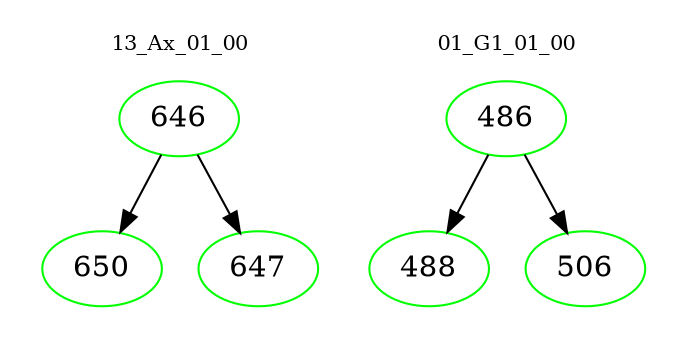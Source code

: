 digraph{
subgraph cluster_0 {
color = white
label = "13_Ax_01_00";
fontsize=10;
T0_646 [label="646", color="green"]
T0_646 -> T0_650 [color="black"]
T0_650 [label="650", color="green"]
T0_646 -> T0_647 [color="black"]
T0_647 [label="647", color="green"]
}
subgraph cluster_1 {
color = white
label = "01_G1_01_00";
fontsize=10;
T1_486 [label="486", color="green"]
T1_486 -> T1_488 [color="black"]
T1_488 [label="488", color="green"]
T1_486 -> T1_506 [color="black"]
T1_506 [label="506", color="green"]
}
}
